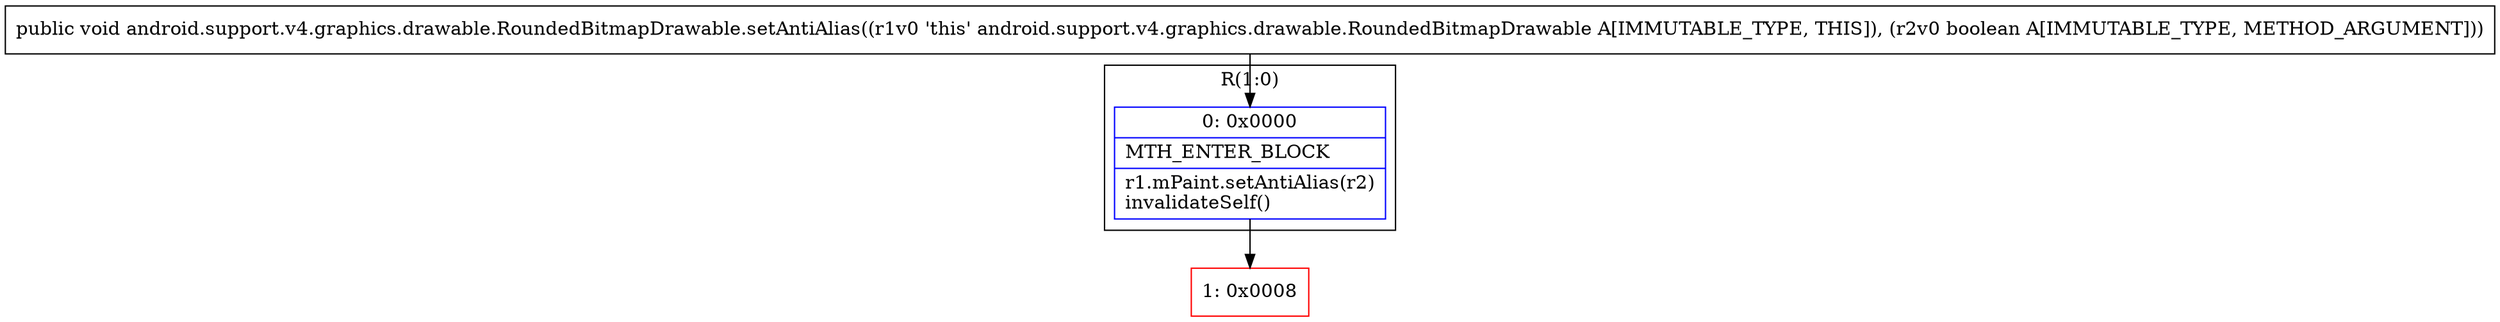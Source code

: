 digraph "CFG forandroid.support.v4.graphics.drawable.RoundedBitmapDrawable.setAntiAlias(Z)V" {
subgraph cluster_Region_1498316023 {
label = "R(1:0)";
node [shape=record,color=blue];
Node_0 [shape=record,label="{0\:\ 0x0000|MTH_ENTER_BLOCK\l|r1.mPaint.setAntiAlias(r2)\linvalidateSelf()\l}"];
}
Node_1 [shape=record,color=red,label="{1\:\ 0x0008}"];
MethodNode[shape=record,label="{public void android.support.v4.graphics.drawable.RoundedBitmapDrawable.setAntiAlias((r1v0 'this' android.support.v4.graphics.drawable.RoundedBitmapDrawable A[IMMUTABLE_TYPE, THIS]), (r2v0 boolean A[IMMUTABLE_TYPE, METHOD_ARGUMENT])) }"];
MethodNode -> Node_0;
Node_0 -> Node_1;
}

